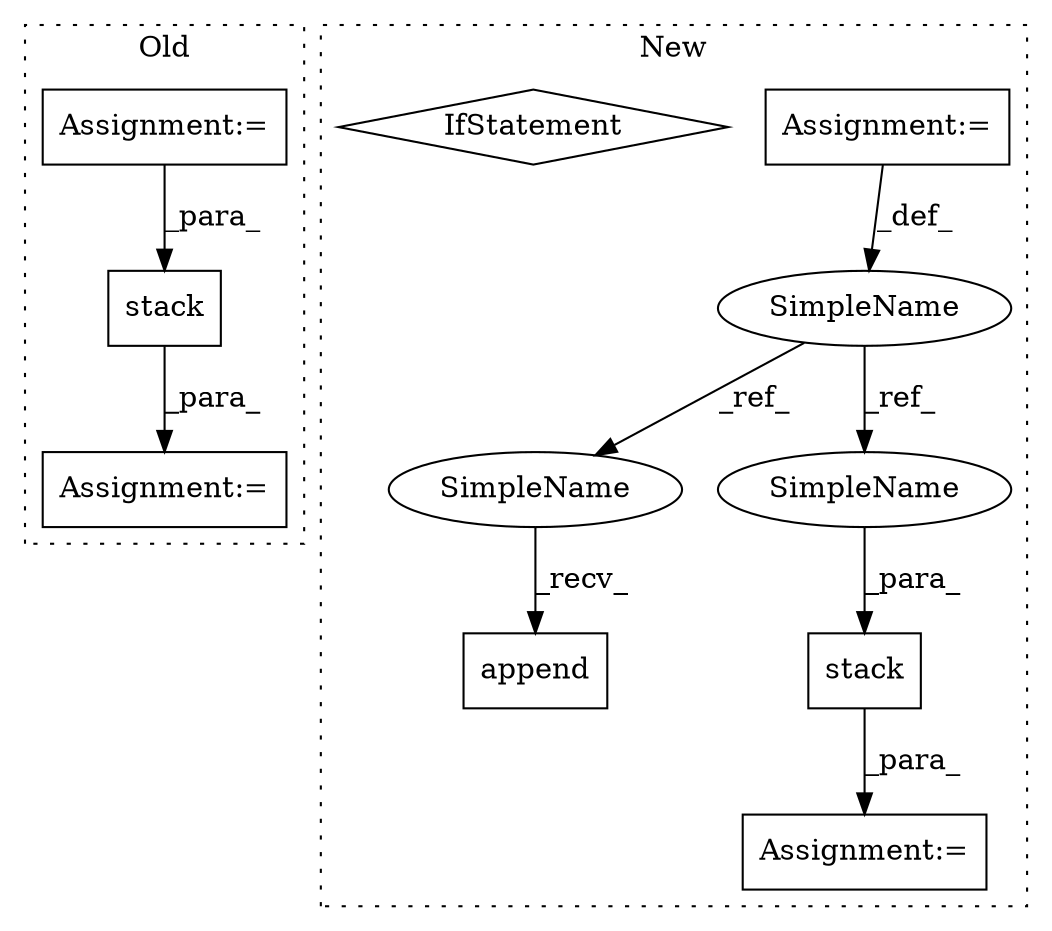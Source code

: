 digraph G {
subgraph cluster0 {
1 [label="stack" a="32" s="9795,9816" l="6,1" shape="box"];
3 [label="Assignment:=" a="7" s="9788" l="1" shape="box"];
6 [label="Assignment:=" a="7" s="9678" l="1" shape="box"];
label = "Old";
style="dotted";
}
subgraph cluster1 {
2 [label="append" a="32" s="10287,10303" l="7,1" shape="box"];
4 [label="Assignment:=" a="7" s="9870" l="1" shape="box"];
5 [label="Assignment:=" a="7" s="10328" l="1" shape="box"];
7 [label="stack" a="32" s="10335,10353" l="6,1" shape="box"];
8 [label="SimpleName" a="42" s="9858" l="12" shape="ellipse"];
9 [label="IfStatement" a="25" s="10010,10042" l="4,2" shape="diamond"];
10 [label="SimpleName" a="42" s="10274" l="12" shape="ellipse"];
11 [label="SimpleName" a="42" s="10341" l="12" shape="ellipse"];
label = "New";
style="dotted";
}
1 -> 3 [label="_para_"];
4 -> 8 [label="_def_"];
6 -> 1 [label="_para_"];
7 -> 5 [label="_para_"];
8 -> 10 [label="_ref_"];
8 -> 11 [label="_ref_"];
10 -> 2 [label="_recv_"];
11 -> 7 [label="_para_"];
}